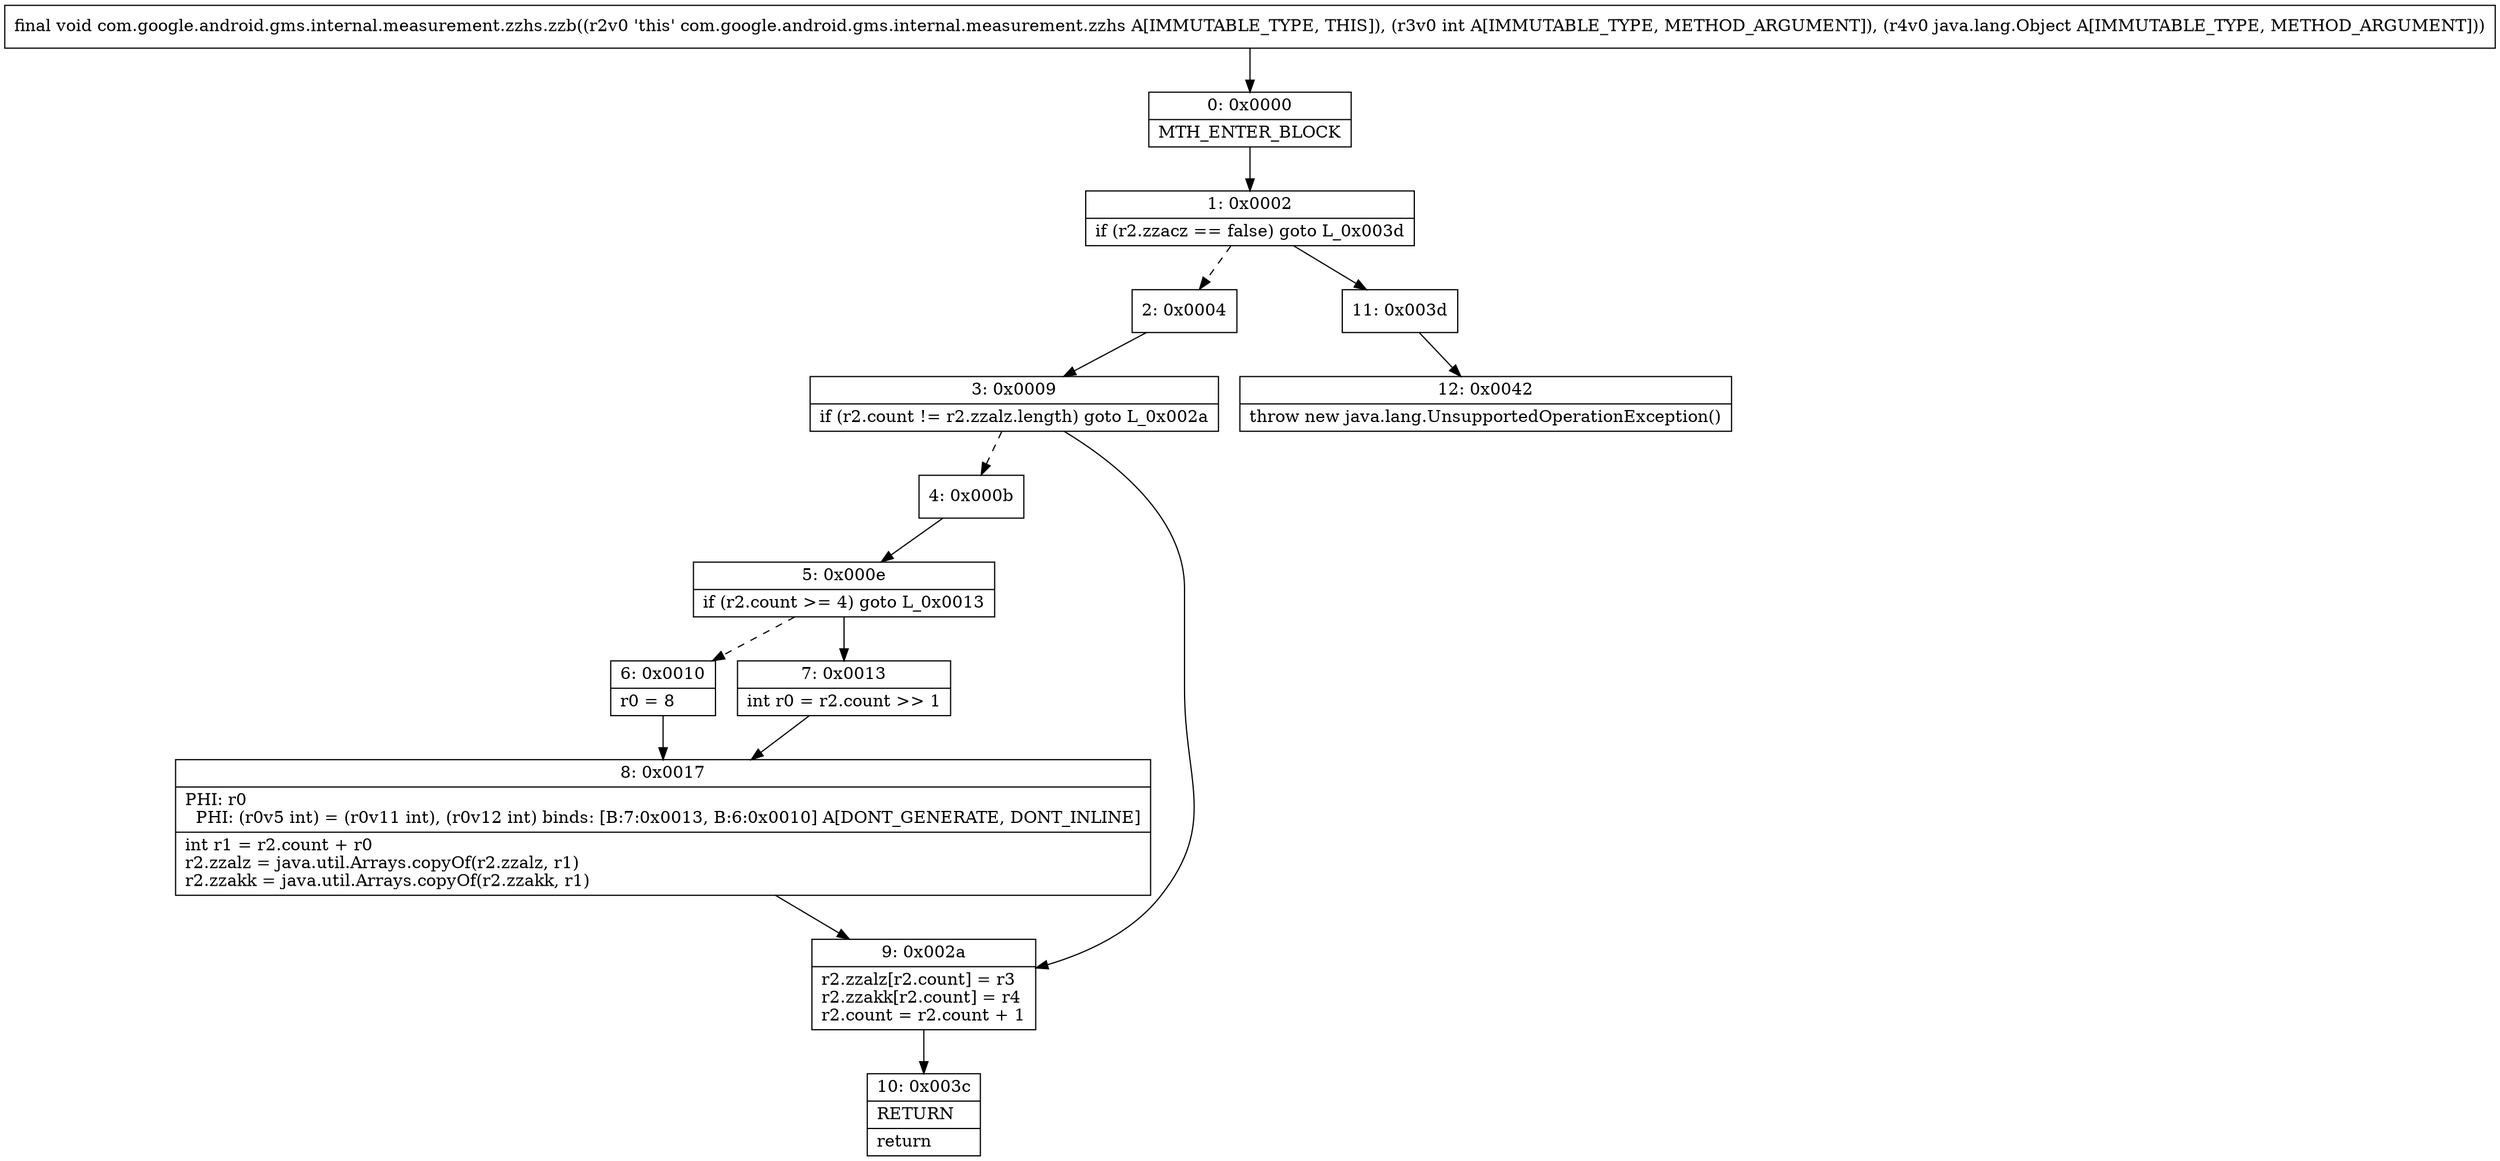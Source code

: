 digraph "CFG forcom.google.android.gms.internal.measurement.zzhs.zzb(ILjava\/lang\/Object;)V" {
Node_0 [shape=record,label="{0\:\ 0x0000|MTH_ENTER_BLOCK\l}"];
Node_1 [shape=record,label="{1\:\ 0x0002|if (r2.zzacz == false) goto L_0x003d\l}"];
Node_2 [shape=record,label="{2\:\ 0x0004}"];
Node_3 [shape=record,label="{3\:\ 0x0009|if (r2.count != r2.zzalz.length) goto L_0x002a\l}"];
Node_4 [shape=record,label="{4\:\ 0x000b}"];
Node_5 [shape=record,label="{5\:\ 0x000e|if (r2.count \>= 4) goto L_0x0013\l}"];
Node_6 [shape=record,label="{6\:\ 0x0010|r0 = 8\l}"];
Node_7 [shape=record,label="{7\:\ 0x0013|int r0 = r2.count \>\> 1\l}"];
Node_8 [shape=record,label="{8\:\ 0x0017|PHI: r0 \l  PHI: (r0v5 int) = (r0v11 int), (r0v12 int) binds: [B:7:0x0013, B:6:0x0010] A[DONT_GENERATE, DONT_INLINE]\l|int r1 = r2.count + r0\lr2.zzalz = java.util.Arrays.copyOf(r2.zzalz, r1)\lr2.zzakk = java.util.Arrays.copyOf(r2.zzakk, r1)\l}"];
Node_9 [shape=record,label="{9\:\ 0x002a|r2.zzalz[r2.count] = r3\lr2.zzakk[r2.count] = r4\lr2.count = r2.count + 1\l}"];
Node_10 [shape=record,label="{10\:\ 0x003c|RETURN\l|return\l}"];
Node_11 [shape=record,label="{11\:\ 0x003d}"];
Node_12 [shape=record,label="{12\:\ 0x0042|throw new java.lang.UnsupportedOperationException()\l}"];
MethodNode[shape=record,label="{final void com.google.android.gms.internal.measurement.zzhs.zzb((r2v0 'this' com.google.android.gms.internal.measurement.zzhs A[IMMUTABLE_TYPE, THIS]), (r3v0 int A[IMMUTABLE_TYPE, METHOD_ARGUMENT]), (r4v0 java.lang.Object A[IMMUTABLE_TYPE, METHOD_ARGUMENT])) }"];
MethodNode -> Node_0;
Node_0 -> Node_1;
Node_1 -> Node_2[style=dashed];
Node_1 -> Node_11;
Node_2 -> Node_3;
Node_3 -> Node_4[style=dashed];
Node_3 -> Node_9;
Node_4 -> Node_5;
Node_5 -> Node_6[style=dashed];
Node_5 -> Node_7;
Node_6 -> Node_8;
Node_7 -> Node_8;
Node_8 -> Node_9;
Node_9 -> Node_10;
Node_11 -> Node_12;
}

